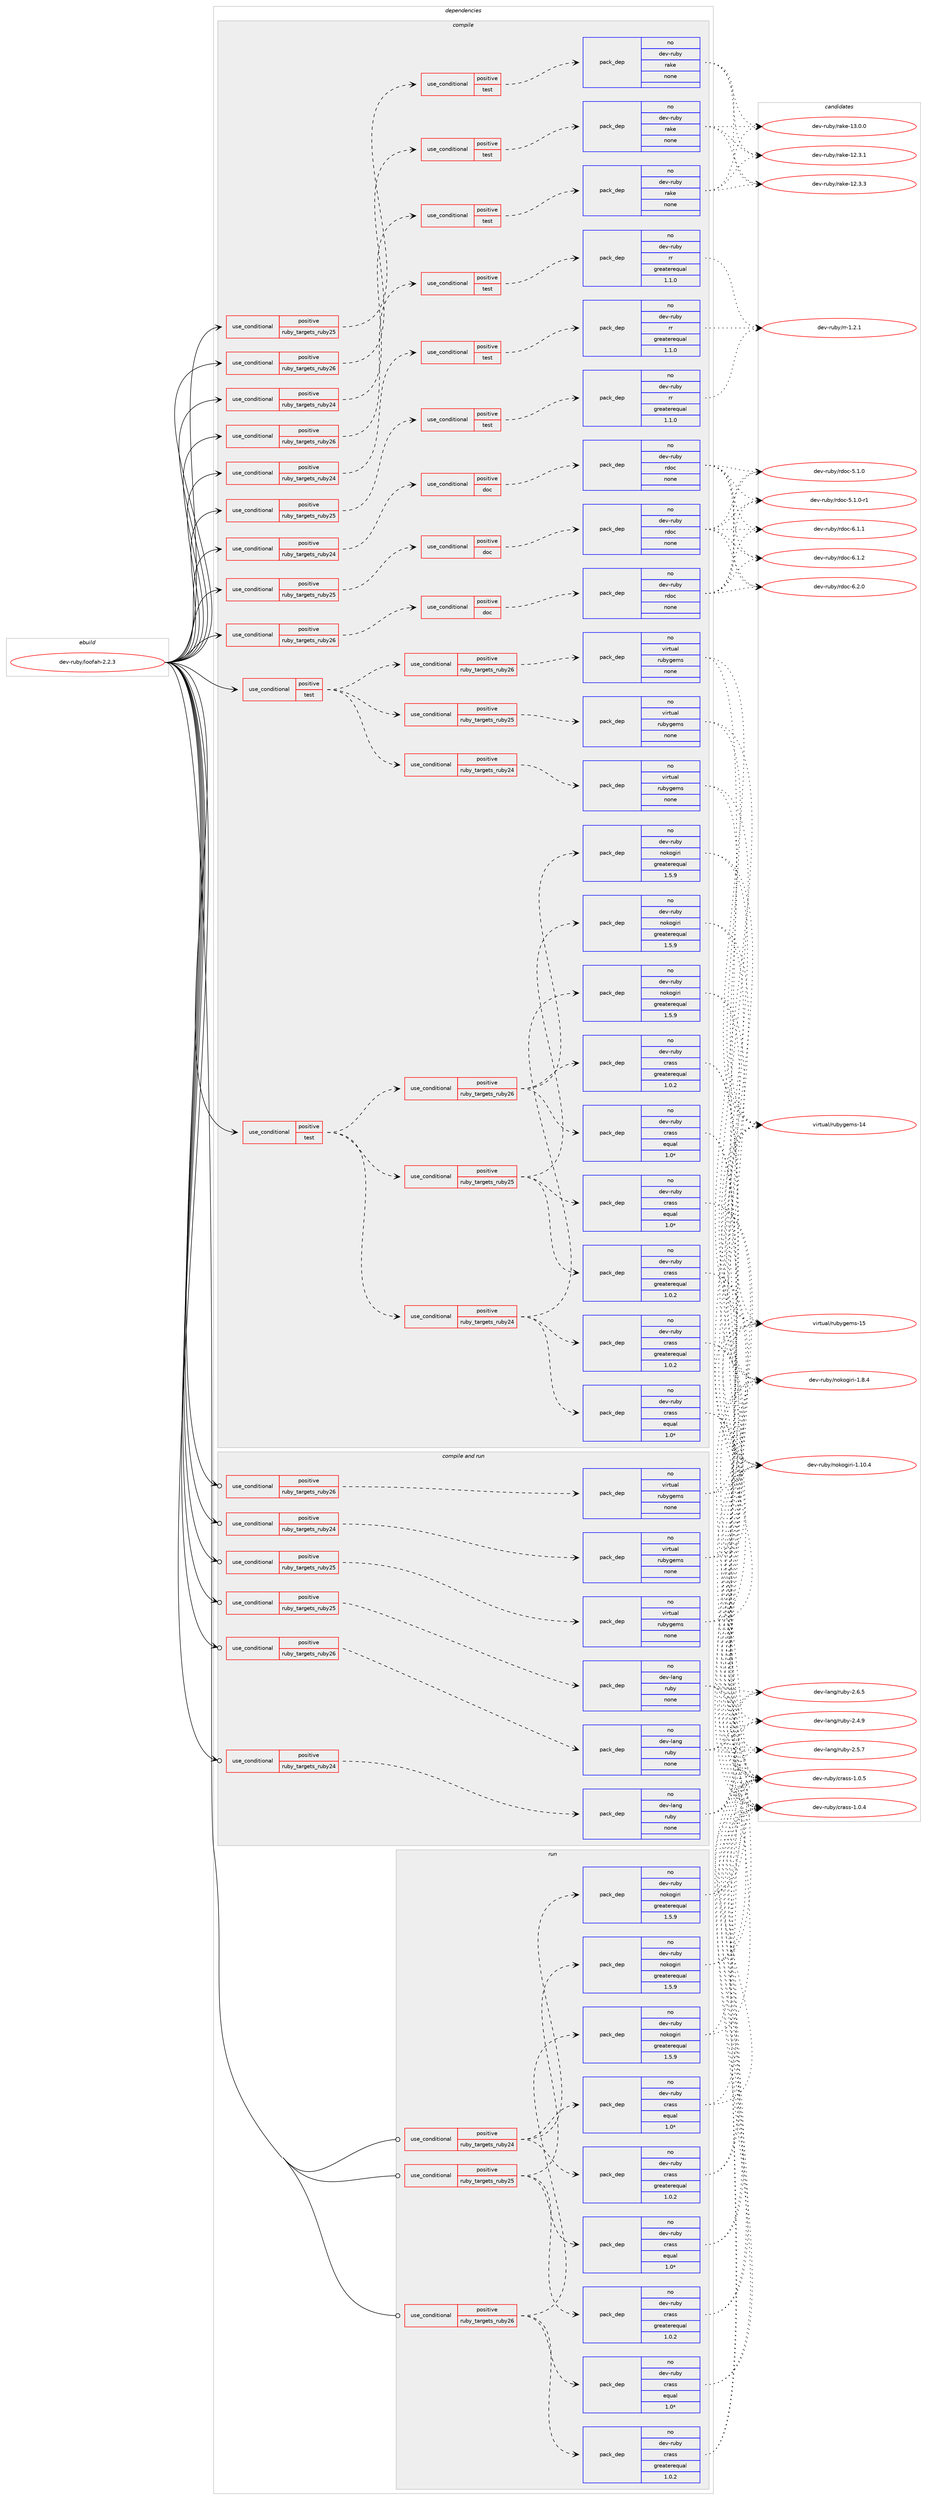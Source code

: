 digraph prolog {

# *************
# Graph options
# *************

newrank=true;
concentrate=true;
compound=true;
graph [rankdir=LR,fontname=Helvetica,fontsize=10,ranksep=1.5];#, ranksep=2.5, nodesep=0.2];
edge  [arrowhead=vee];
node  [fontname=Helvetica,fontsize=10];

# **********
# The ebuild
# **********

subgraph cluster_leftcol {
color=gray;
rank=same;
label=<<i>ebuild</i>>;
id [label="dev-ruby/loofah-2.2.3", color=red, width=4, href="../dev-ruby/loofah-2.2.3.svg"];
}

# ****************
# The dependencies
# ****************

subgraph cluster_midcol {
color=gray;
label=<<i>dependencies</i>>;
subgraph cluster_compile {
fillcolor="#eeeeee";
style=filled;
label=<<i>compile</i>>;
subgraph cond166874 {
dependency693976 [label=<<TABLE BORDER="0" CELLBORDER="1" CELLSPACING="0" CELLPADDING="4"><TR><TD ROWSPAN="3" CELLPADDING="10">use_conditional</TD></TR><TR><TD>positive</TD></TR><TR><TD>ruby_targets_ruby24</TD></TR></TABLE>>, shape=none, color=red];
subgraph cond166875 {
dependency693977 [label=<<TABLE BORDER="0" CELLBORDER="1" CELLSPACING="0" CELLPADDING="4"><TR><TD ROWSPAN="3" CELLPADDING="10">use_conditional</TD></TR><TR><TD>positive</TD></TR><TR><TD>doc</TD></TR></TABLE>>, shape=none, color=red];
subgraph pack515117 {
dependency693978 [label=<<TABLE BORDER="0" CELLBORDER="1" CELLSPACING="0" CELLPADDING="4" WIDTH="220"><TR><TD ROWSPAN="6" CELLPADDING="30">pack_dep</TD></TR><TR><TD WIDTH="110">no</TD></TR><TR><TD>dev-ruby</TD></TR><TR><TD>rdoc</TD></TR><TR><TD>none</TD></TR><TR><TD></TD></TR></TABLE>>, shape=none, color=blue];
}
dependency693977:e -> dependency693978:w [weight=20,style="dashed",arrowhead="vee"];
}
dependency693976:e -> dependency693977:w [weight=20,style="dashed",arrowhead="vee"];
}
id:e -> dependency693976:w [weight=20,style="solid",arrowhead="vee"];
subgraph cond166876 {
dependency693979 [label=<<TABLE BORDER="0" CELLBORDER="1" CELLSPACING="0" CELLPADDING="4"><TR><TD ROWSPAN="3" CELLPADDING="10">use_conditional</TD></TR><TR><TD>positive</TD></TR><TR><TD>ruby_targets_ruby24</TD></TR></TABLE>>, shape=none, color=red];
subgraph cond166877 {
dependency693980 [label=<<TABLE BORDER="0" CELLBORDER="1" CELLSPACING="0" CELLPADDING="4"><TR><TD ROWSPAN="3" CELLPADDING="10">use_conditional</TD></TR><TR><TD>positive</TD></TR><TR><TD>test</TD></TR></TABLE>>, shape=none, color=red];
subgraph pack515118 {
dependency693981 [label=<<TABLE BORDER="0" CELLBORDER="1" CELLSPACING="0" CELLPADDING="4" WIDTH="220"><TR><TD ROWSPAN="6" CELLPADDING="30">pack_dep</TD></TR><TR><TD WIDTH="110">no</TD></TR><TR><TD>dev-ruby</TD></TR><TR><TD>rake</TD></TR><TR><TD>none</TD></TR><TR><TD></TD></TR></TABLE>>, shape=none, color=blue];
}
dependency693980:e -> dependency693981:w [weight=20,style="dashed",arrowhead="vee"];
}
dependency693979:e -> dependency693980:w [weight=20,style="dashed",arrowhead="vee"];
}
id:e -> dependency693979:w [weight=20,style="solid",arrowhead="vee"];
subgraph cond166878 {
dependency693982 [label=<<TABLE BORDER="0" CELLBORDER="1" CELLSPACING="0" CELLPADDING="4"><TR><TD ROWSPAN="3" CELLPADDING="10">use_conditional</TD></TR><TR><TD>positive</TD></TR><TR><TD>ruby_targets_ruby24</TD></TR></TABLE>>, shape=none, color=red];
subgraph cond166879 {
dependency693983 [label=<<TABLE BORDER="0" CELLBORDER="1" CELLSPACING="0" CELLPADDING="4"><TR><TD ROWSPAN="3" CELLPADDING="10">use_conditional</TD></TR><TR><TD>positive</TD></TR><TR><TD>test</TD></TR></TABLE>>, shape=none, color=red];
subgraph pack515119 {
dependency693984 [label=<<TABLE BORDER="0" CELLBORDER="1" CELLSPACING="0" CELLPADDING="4" WIDTH="220"><TR><TD ROWSPAN="6" CELLPADDING="30">pack_dep</TD></TR><TR><TD WIDTH="110">no</TD></TR><TR><TD>dev-ruby</TD></TR><TR><TD>rr</TD></TR><TR><TD>greaterequal</TD></TR><TR><TD>1.1.0</TD></TR></TABLE>>, shape=none, color=blue];
}
dependency693983:e -> dependency693984:w [weight=20,style="dashed",arrowhead="vee"];
}
dependency693982:e -> dependency693983:w [weight=20,style="dashed",arrowhead="vee"];
}
id:e -> dependency693982:w [weight=20,style="solid",arrowhead="vee"];
subgraph cond166880 {
dependency693985 [label=<<TABLE BORDER="0" CELLBORDER="1" CELLSPACING="0" CELLPADDING="4"><TR><TD ROWSPAN="3" CELLPADDING="10">use_conditional</TD></TR><TR><TD>positive</TD></TR><TR><TD>ruby_targets_ruby25</TD></TR></TABLE>>, shape=none, color=red];
subgraph cond166881 {
dependency693986 [label=<<TABLE BORDER="0" CELLBORDER="1" CELLSPACING="0" CELLPADDING="4"><TR><TD ROWSPAN="3" CELLPADDING="10">use_conditional</TD></TR><TR><TD>positive</TD></TR><TR><TD>doc</TD></TR></TABLE>>, shape=none, color=red];
subgraph pack515120 {
dependency693987 [label=<<TABLE BORDER="0" CELLBORDER="1" CELLSPACING="0" CELLPADDING="4" WIDTH="220"><TR><TD ROWSPAN="6" CELLPADDING="30">pack_dep</TD></TR><TR><TD WIDTH="110">no</TD></TR><TR><TD>dev-ruby</TD></TR><TR><TD>rdoc</TD></TR><TR><TD>none</TD></TR><TR><TD></TD></TR></TABLE>>, shape=none, color=blue];
}
dependency693986:e -> dependency693987:w [weight=20,style="dashed",arrowhead="vee"];
}
dependency693985:e -> dependency693986:w [weight=20,style="dashed",arrowhead="vee"];
}
id:e -> dependency693985:w [weight=20,style="solid",arrowhead="vee"];
subgraph cond166882 {
dependency693988 [label=<<TABLE BORDER="0" CELLBORDER="1" CELLSPACING="0" CELLPADDING="4"><TR><TD ROWSPAN="3" CELLPADDING="10">use_conditional</TD></TR><TR><TD>positive</TD></TR><TR><TD>ruby_targets_ruby25</TD></TR></TABLE>>, shape=none, color=red];
subgraph cond166883 {
dependency693989 [label=<<TABLE BORDER="0" CELLBORDER="1" CELLSPACING="0" CELLPADDING="4"><TR><TD ROWSPAN="3" CELLPADDING="10">use_conditional</TD></TR><TR><TD>positive</TD></TR><TR><TD>test</TD></TR></TABLE>>, shape=none, color=red];
subgraph pack515121 {
dependency693990 [label=<<TABLE BORDER="0" CELLBORDER="1" CELLSPACING="0" CELLPADDING="4" WIDTH="220"><TR><TD ROWSPAN="6" CELLPADDING="30">pack_dep</TD></TR><TR><TD WIDTH="110">no</TD></TR><TR><TD>dev-ruby</TD></TR><TR><TD>rake</TD></TR><TR><TD>none</TD></TR><TR><TD></TD></TR></TABLE>>, shape=none, color=blue];
}
dependency693989:e -> dependency693990:w [weight=20,style="dashed",arrowhead="vee"];
}
dependency693988:e -> dependency693989:w [weight=20,style="dashed",arrowhead="vee"];
}
id:e -> dependency693988:w [weight=20,style="solid",arrowhead="vee"];
subgraph cond166884 {
dependency693991 [label=<<TABLE BORDER="0" CELLBORDER="1" CELLSPACING="0" CELLPADDING="4"><TR><TD ROWSPAN="3" CELLPADDING="10">use_conditional</TD></TR><TR><TD>positive</TD></TR><TR><TD>ruby_targets_ruby25</TD></TR></TABLE>>, shape=none, color=red];
subgraph cond166885 {
dependency693992 [label=<<TABLE BORDER="0" CELLBORDER="1" CELLSPACING="0" CELLPADDING="4"><TR><TD ROWSPAN="3" CELLPADDING="10">use_conditional</TD></TR><TR><TD>positive</TD></TR><TR><TD>test</TD></TR></TABLE>>, shape=none, color=red];
subgraph pack515122 {
dependency693993 [label=<<TABLE BORDER="0" CELLBORDER="1" CELLSPACING="0" CELLPADDING="4" WIDTH="220"><TR><TD ROWSPAN="6" CELLPADDING="30">pack_dep</TD></TR><TR><TD WIDTH="110">no</TD></TR><TR><TD>dev-ruby</TD></TR><TR><TD>rr</TD></TR><TR><TD>greaterequal</TD></TR><TR><TD>1.1.0</TD></TR></TABLE>>, shape=none, color=blue];
}
dependency693992:e -> dependency693993:w [weight=20,style="dashed",arrowhead="vee"];
}
dependency693991:e -> dependency693992:w [weight=20,style="dashed",arrowhead="vee"];
}
id:e -> dependency693991:w [weight=20,style="solid",arrowhead="vee"];
subgraph cond166886 {
dependency693994 [label=<<TABLE BORDER="0" CELLBORDER="1" CELLSPACING="0" CELLPADDING="4"><TR><TD ROWSPAN="3" CELLPADDING="10">use_conditional</TD></TR><TR><TD>positive</TD></TR><TR><TD>ruby_targets_ruby26</TD></TR></TABLE>>, shape=none, color=red];
subgraph cond166887 {
dependency693995 [label=<<TABLE BORDER="0" CELLBORDER="1" CELLSPACING="0" CELLPADDING="4"><TR><TD ROWSPAN="3" CELLPADDING="10">use_conditional</TD></TR><TR><TD>positive</TD></TR><TR><TD>doc</TD></TR></TABLE>>, shape=none, color=red];
subgraph pack515123 {
dependency693996 [label=<<TABLE BORDER="0" CELLBORDER="1" CELLSPACING="0" CELLPADDING="4" WIDTH="220"><TR><TD ROWSPAN="6" CELLPADDING="30">pack_dep</TD></TR><TR><TD WIDTH="110">no</TD></TR><TR><TD>dev-ruby</TD></TR><TR><TD>rdoc</TD></TR><TR><TD>none</TD></TR><TR><TD></TD></TR></TABLE>>, shape=none, color=blue];
}
dependency693995:e -> dependency693996:w [weight=20,style="dashed",arrowhead="vee"];
}
dependency693994:e -> dependency693995:w [weight=20,style="dashed",arrowhead="vee"];
}
id:e -> dependency693994:w [weight=20,style="solid",arrowhead="vee"];
subgraph cond166888 {
dependency693997 [label=<<TABLE BORDER="0" CELLBORDER="1" CELLSPACING="0" CELLPADDING="4"><TR><TD ROWSPAN="3" CELLPADDING="10">use_conditional</TD></TR><TR><TD>positive</TD></TR><TR><TD>ruby_targets_ruby26</TD></TR></TABLE>>, shape=none, color=red];
subgraph cond166889 {
dependency693998 [label=<<TABLE BORDER="0" CELLBORDER="1" CELLSPACING="0" CELLPADDING="4"><TR><TD ROWSPAN="3" CELLPADDING="10">use_conditional</TD></TR><TR><TD>positive</TD></TR><TR><TD>test</TD></TR></TABLE>>, shape=none, color=red];
subgraph pack515124 {
dependency693999 [label=<<TABLE BORDER="0" CELLBORDER="1" CELLSPACING="0" CELLPADDING="4" WIDTH="220"><TR><TD ROWSPAN="6" CELLPADDING="30">pack_dep</TD></TR><TR><TD WIDTH="110">no</TD></TR><TR><TD>dev-ruby</TD></TR><TR><TD>rake</TD></TR><TR><TD>none</TD></TR><TR><TD></TD></TR></TABLE>>, shape=none, color=blue];
}
dependency693998:e -> dependency693999:w [weight=20,style="dashed",arrowhead="vee"];
}
dependency693997:e -> dependency693998:w [weight=20,style="dashed",arrowhead="vee"];
}
id:e -> dependency693997:w [weight=20,style="solid",arrowhead="vee"];
subgraph cond166890 {
dependency694000 [label=<<TABLE BORDER="0" CELLBORDER="1" CELLSPACING="0" CELLPADDING="4"><TR><TD ROWSPAN="3" CELLPADDING="10">use_conditional</TD></TR><TR><TD>positive</TD></TR><TR><TD>ruby_targets_ruby26</TD></TR></TABLE>>, shape=none, color=red];
subgraph cond166891 {
dependency694001 [label=<<TABLE BORDER="0" CELLBORDER="1" CELLSPACING="0" CELLPADDING="4"><TR><TD ROWSPAN="3" CELLPADDING="10">use_conditional</TD></TR><TR><TD>positive</TD></TR><TR><TD>test</TD></TR></TABLE>>, shape=none, color=red];
subgraph pack515125 {
dependency694002 [label=<<TABLE BORDER="0" CELLBORDER="1" CELLSPACING="0" CELLPADDING="4" WIDTH="220"><TR><TD ROWSPAN="6" CELLPADDING="30">pack_dep</TD></TR><TR><TD WIDTH="110">no</TD></TR><TR><TD>dev-ruby</TD></TR><TR><TD>rr</TD></TR><TR><TD>greaterequal</TD></TR><TR><TD>1.1.0</TD></TR></TABLE>>, shape=none, color=blue];
}
dependency694001:e -> dependency694002:w [weight=20,style="dashed",arrowhead="vee"];
}
dependency694000:e -> dependency694001:w [weight=20,style="dashed",arrowhead="vee"];
}
id:e -> dependency694000:w [weight=20,style="solid",arrowhead="vee"];
subgraph cond166892 {
dependency694003 [label=<<TABLE BORDER="0" CELLBORDER="1" CELLSPACING="0" CELLPADDING="4"><TR><TD ROWSPAN="3" CELLPADDING="10">use_conditional</TD></TR><TR><TD>positive</TD></TR><TR><TD>test</TD></TR></TABLE>>, shape=none, color=red];
subgraph cond166893 {
dependency694004 [label=<<TABLE BORDER="0" CELLBORDER="1" CELLSPACING="0" CELLPADDING="4"><TR><TD ROWSPAN="3" CELLPADDING="10">use_conditional</TD></TR><TR><TD>positive</TD></TR><TR><TD>ruby_targets_ruby24</TD></TR></TABLE>>, shape=none, color=red];
subgraph pack515126 {
dependency694005 [label=<<TABLE BORDER="0" CELLBORDER="1" CELLSPACING="0" CELLPADDING="4" WIDTH="220"><TR><TD ROWSPAN="6" CELLPADDING="30">pack_dep</TD></TR><TR><TD WIDTH="110">no</TD></TR><TR><TD>dev-ruby</TD></TR><TR><TD>crass</TD></TR><TR><TD>equal</TD></TR><TR><TD>1.0*</TD></TR></TABLE>>, shape=none, color=blue];
}
dependency694004:e -> dependency694005:w [weight=20,style="dashed",arrowhead="vee"];
subgraph pack515127 {
dependency694006 [label=<<TABLE BORDER="0" CELLBORDER="1" CELLSPACING="0" CELLPADDING="4" WIDTH="220"><TR><TD ROWSPAN="6" CELLPADDING="30">pack_dep</TD></TR><TR><TD WIDTH="110">no</TD></TR><TR><TD>dev-ruby</TD></TR><TR><TD>crass</TD></TR><TR><TD>greaterequal</TD></TR><TR><TD>1.0.2</TD></TR></TABLE>>, shape=none, color=blue];
}
dependency694004:e -> dependency694006:w [weight=20,style="dashed",arrowhead="vee"];
subgraph pack515128 {
dependency694007 [label=<<TABLE BORDER="0" CELLBORDER="1" CELLSPACING="0" CELLPADDING="4" WIDTH="220"><TR><TD ROWSPAN="6" CELLPADDING="30">pack_dep</TD></TR><TR><TD WIDTH="110">no</TD></TR><TR><TD>dev-ruby</TD></TR><TR><TD>nokogiri</TD></TR><TR><TD>greaterequal</TD></TR><TR><TD>1.5.9</TD></TR></TABLE>>, shape=none, color=blue];
}
dependency694004:e -> dependency694007:w [weight=20,style="dashed",arrowhead="vee"];
}
dependency694003:e -> dependency694004:w [weight=20,style="dashed",arrowhead="vee"];
subgraph cond166894 {
dependency694008 [label=<<TABLE BORDER="0" CELLBORDER="1" CELLSPACING="0" CELLPADDING="4"><TR><TD ROWSPAN="3" CELLPADDING="10">use_conditional</TD></TR><TR><TD>positive</TD></TR><TR><TD>ruby_targets_ruby25</TD></TR></TABLE>>, shape=none, color=red];
subgraph pack515129 {
dependency694009 [label=<<TABLE BORDER="0" CELLBORDER="1" CELLSPACING="0" CELLPADDING="4" WIDTH="220"><TR><TD ROWSPAN="6" CELLPADDING="30">pack_dep</TD></TR><TR><TD WIDTH="110">no</TD></TR><TR><TD>dev-ruby</TD></TR><TR><TD>crass</TD></TR><TR><TD>equal</TD></TR><TR><TD>1.0*</TD></TR></TABLE>>, shape=none, color=blue];
}
dependency694008:e -> dependency694009:w [weight=20,style="dashed",arrowhead="vee"];
subgraph pack515130 {
dependency694010 [label=<<TABLE BORDER="0" CELLBORDER="1" CELLSPACING="0" CELLPADDING="4" WIDTH="220"><TR><TD ROWSPAN="6" CELLPADDING="30">pack_dep</TD></TR><TR><TD WIDTH="110">no</TD></TR><TR><TD>dev-ruby</TD></TR><TR><TD>crass</TD></TR><TR><TD>greaterequal</TD></TR><TR><TD>1.0.2</TD></TR></TABLE>>, shape=none, color=blue];
}
dependency694008:e -> dependency694010:w [weight=20,style="dashed",arrowhead="vee"];
subgraph pack515131 {
dependency694011 [label=<<TABLE BORDER="0" CELLBORDER="1" CELLSPACING="0" CELLPADDING="4" WIDTH="220"><TR><TD ROWSPAN="6" CELLPADDING="30">pack_dep</TD></TR><TR><TD WIDTH="110">no</TD></TR><TR><TD>dev-ruby</TD></TR><TR><TD>nokogiri</TD></TR><TR><TD>greaterequal</TD></TR><TR><TD>1.5.9</TD></TR></TABLE>>, shape=none, color=blue];
}
dependency694008:e -> dependency694011:w [weight=20,style="dashed",arrowhead="vee"];
}
dependency694003:e -> dependency694008:w [weight=20,style="dashed",arrowhead="vee"];
subgraph cond166895 {
dependency694012 [label=<<TABLE BORDER="0" CELLBORDER="1" CELLSPACING="0" CELLPADDING="4"><TR><TD ROWSPAN="3" CELLPADDING="10">use_conditional</TD></TR><TR><TD>positive</TD></TR><TR><TD>ruby_targets_ruby26</TD></TR></TABLE>>, shape=none, color=red];
subgraph pack515132 {
dependency694013 [label=<<TABLE BORDER="0" CELLBORDER="1" CELLSPACING="0" CELLPADDING="4" WIDTH="220"><TR><TD ROWSPAN="6" CELLPADDING="30">pack_dep</TD></TR><TR><TD WIDTH="110">no</TD></TR><TR><TD>dev-ruby</TD></TR><TR><TD>crass</TD></TR><TR><TD>equal</TD></TR><TR><TD>1.0*</TD></TR></TABLE>>, shape=none, color=blue];
}
dependency694012:e -> dependency694013:w [weight=20,style="dashed",arrowhead="vee"];
subgraph pack515133 {
dependency694014 [label=<<TABLE BORDER="0" CELLBORDER="1" CELLSPACING="0" CELLPADDING="4" WIDTH="220"><TR><TD ROWSPAN="6" CELLPADDING="30">pack_dep</TD></TR><TR><TD WIDTH="110">no</TD></TR><TR><TD>dev-ruby</TD></TR><TR><TD>crass</TD></TR><TR><TD>greaterequal</TD></TR><TR><TD>1.0.2</TD></TR></TABLE>>, shape=none, color=blue];
}
dependency694012:e -> dependency694014:w [weight=20,style="dashed",arrowhead="vee"];
subgraph pack515134 {
dependency694015 [label=<<TABLE BORDER="0" CELLBORDER="1" CELLSPACING="0" CELLPADDING="4" WIDTH="220"><TR><TD ROWSPAN="6" CELLPADDING="30">pack_dep</TD></TR><TR><TD WIDTH="110">no</TD></TR><TR><TD>dev-ruby</TD></TR><TR><TD>nokogiri</TD></TR><TR><TD>greaterequal</TD></TR><TR><TD>1.5.9</TD></TR></TABLE>>, shape=none, color=blue];
}
dependency694012:e -> dependency694015:w [weight=20,style="dashed",arrowhead="vee"];
}
dependency694003:e -> dependency694012:w [weight=20,style="dashed",arrowhead="vee"];
}
id:e -> dependency694003:w [weight=20,style="solid",arrowhead="vee"];
subgraph cond166896 {
dependency694016 [label=<<TABLE BORDER="0" CELLBORDER="1" CELLSPACING="0" CELLPADDING="4"><TR><TD ROWSPAN="3" CELLPADDING="10">use_conditional</TD></TR><TR><TD>positive</TD></TR><TR><TD>test</TD></TR></TABLE>>, shape=none, color=red];
subgraph cond166897 {
dependency694017 [label=<<TABLE BORDER="0" CELLBORDER="1" CELLSPACING="0" CELLPADDING="4"><TR><TD ROWSPAN="3" CELLPADDING="10">use_conditional</TD></TR><TR><TD>positive</TD></TR><TR><TD>ruby_targets_ruby24</TD></TR></TABLE>>, shape=none, color=red];
subgraph pack515135 {
dependency694018 [label=<<TABLE BORDER="0" CELLBORDER="1" CELLSPACING="0" CELLPADDING="4" WIDTH="220"><TR><TD ROWSPAN="6" CELLPADDING="30">pack_dep</TD></TR><TR><TD WIDTH="110">no</TD></TR><TR><TD>virtual</TD></TR><TR><TD>rubygems</TD></TR><TR><TD>none</TD></TR><TR><TD></TD></TR></TABLE>>, shape=none, color=blue];
}
dependency694017:e -> dependency694018:w [weight=20,style="dashed",arrowhead="vee"];
}
dependency694016:e -> dependency694017:w [weight=20,style="dashed",arrowhead="vee"];
subgraph cond166898 {
dependency694019 [label=<<TABLE BORDER="0" CELLBORDER="1" CELLSPACING="0" CELLPADDING="4"><TR><TD ROWSPAN="3" CELLPADDING="10">use_conditional</TD></TR><TR><TD>positive</TD></TR><TR><TD>ruby_targets_ruby25</TD></TR></TABLE>>, shape=none, color=red];
subgraph pack515136 {
dependency694020 [label=<<TABLE BORDER="0" CELLBORDER="1" CELLSPACING="0" CELLPADDING="4" WIDTH="220"><TR><TD ROWSPAN="6" CELLPADDING="30">pack_dep</TD></TR><TR><TD WIDTH="110">no</TD></TR><TR><TD>virtual</TD></TR><TR><TD>rubygems</TD></TR><TR><TD>none</TD></TR><TR><TD></TD></TR></TABLE>>, shape=none, color=blue];
}
dependency694019:e -> dependency694020:w [weight=20,style="dashed",arrowhead="vee"];
}
dependency694016:e -> dependency694019:w [weight=20,style="dashed",arrowhead="vee"];
subgraph cond166899 {
dependency694021 [label=<<TABLE BORDER="0" CELLBORDER="1" CELLSPACING="0" CELLPADDING="4"><TR><TD ROWSPAN="3" CELLPADDING="10">use_conditional</TD></TR><TR><TD>positive</TD></TR><TR><TD>ruby_targets_ruby26</TD></TR></TABLE>>, shape=none, color=red];
subgraph pack515137 {
dependency694022 [label=<<TABLE BORDER="0" CELLBORDER="1" CELLSPACING="0" CELLPADDING="4" WIDTH="220"><TR><TD ROWSPAN="6" CELLPADDING="30">pack_dep</TD></TR><TR><TD WIDTH="110">no</TD></TR><TR><TD>virtual</TD></TR><TR><TD>rubygems</TD></TR><TR><TD>none</TD></TR><TR><TD></TD></TR></TABLE>>, shape=none, color=blue];
}
dependency694021:e -> dependency694022:w [weight=20,style="dashed",arrowhead="vee"];
}
dependency694016:e -> dependency694021:w [weight=20,style="dashed",arrowhead="vee"];
}
id:e -> dependency694016:w [weight=20,style="solid",arrowhead="vee"];
}
subgraph cluster_compileandrun {
fillcolor="#eeeeee";
style=filled;
label=<<i>compile and run</i>>;
subgraph cond166900 {
dependency694023 [label=<<TABLE BORDER="0" CELLBORDER="1" CELLSPACING="0" CELLPADDING="4"><TR><TD ROWSPAN="3" CELLPADDING="10">use_conditional</TD></TR><TR><TD>positive</TD></TR><TR><TD>ruby_targets_ruby24</TD></TR></TABLE>>, shape=none, color=red];
subgraph pack515138 {
dependency694024 [label=<<TABLE BORDER="0" CELLBORDER="1" CELLSPACING="0" CELLPADDING="4" WIDTH="220"><TR><TD ROWSPAN="6" CELLPADDING="30">pack_dep</TD></TR><TR><TD WIDTH="110">no</TD></TR><TR><TD>dev-lang</TD></TR><TR><TD>ruby</TD></TR><TR><TD>none</TD></TR><TR><TD></TD></TR></TABLE>>, shape=none, color=blue];
}
dependency694023:e -> dependency694024:w [weight=20,style="dashed",arrowhead="vee"];
}
id:e -> dependency694023:w [weight=20,style="solid",arrowhead="odotvee"];
subgraph cond166901 {
dependency694025 [label=<<TABLE BORDER="0" CELLBORDER="1" CELLSPACING="0" CELLPADDING="4"><TR><TD ROWSPAN="3" CELLPADDING="10">use_conditional</TD></TR><TR><TD>positive</TD></TR><TR><TD>ruby_targets_ruby24</TD></TR></TABLE>>, shape=none, color=red];
subgraph pack515139 {
dependency694026 [label=<<TABLE BORDER="0" CELLBORDER="1" CELLSPACING="0" CELLPADDING="4" WIDTH="220"><TR><TD ROWSPAN="6" CELLPADDING="30">pack_dep</TD></TR><TR><TD WIDTH="110">no</TD></TR><TR><TD>virtual</TD></TR><TR><TD>rubygems</TD></TR><TR><TD>none</TD></TR><TR><TD></TD></TR></TABLE>>, shape=none, color=blue];
}
dependency694025:e -> dependency694026:w [weight=20,style="dashed",arrowhead="vee"];
}
id:e -> dependency694025:w [weight=20,style="solid",arrowhead="odotvee"];
subgraph cond166902 {
dependency694027 [label=<<TABLE BORDER="0" CELLBORDER="1" CELLSPACING="0" CELLPADDING="4"><TR><TD ROWSPAN="3" CELLPADDING="10">use_conditional</TD></TR><TR><TD>positive</TD></TR><TR><TD>ruby_targets_ruby25</TD></TR></TABLE>>, shape=none, color=red];
subgraph pack515140 {
dependency694028 [label=<<TABLE BORDER="0" CELLBORDER="1" CELLSPACING="0" CELLPADDING="4" WIDTH="220"><TR><TD ROWSPAN="6" CELLPADDING="30">pack_dep</TD></TR><TR><TD WIDTH="110">no</TD></TR><TR><TD>dev-lang</TD></TR><TR><TD>ruby</TD></TR><TR><TD>none</TD></TR><TR><TD></TD></TR></TABLE>>, shape=none, color=blue];
}
dependency694027:e -> dependency694028:w [weight=20,style="dashed",arrowhead="vee"];
}
id:e -> dependency694027:w [weight=20,style="solid",arrowhead="odotvee"];
subgraph cond166903 {
dependency694029 [label=<<TABLE BORDER="0" CELLBORDER="1" CELLSPACING="0" CELLPADDING="4"><TR><TD ROWSPAN="3" CELLPADDING="10">use_conditional</TD></TR><TR><TD>positive</TD></TR><TR><TD>ruby_targets_ruby25</TD></TR></TABLE>>, shape=none, color=red];
subgraph pack515141 {
dependency694030 [label=<<TABLE BORDER="0" CELLBORDER="1" CELLSPACING="0" CELLPADDING="4" WIDTH="220"><TR><TD ROWSPAN="6" CELLPADDING="30">pack_dep</TD></TR><TR><TD WIDTH="110">no</TD></TR><TR><TD>virtual</TD></TR><TR><TD>rubygems</TD></TR><TR><TD>none</TD></TR><TR><TD></TD></TR></TABLE>>, shape=none, color=blue];
}
dependency694029:e -> dependency694030:w [weight=20,style="dashed",arrowhead="vee"];
}
id:e -> dependency694029:w [weight=20,style="solid",arrowhead="odotvee"];
subgraph cond166904 {
dependency694031 [label=<<TABLE BORDER="0" CELLBORDER="1" CELLSPACING="0" CELLPADDING="4"><TR><TD ROWSPAN="3" CELLPADDING="10">use_conditional</TD></TR><TR><TD>positive</TD></TR><TR><TD>ruby_targets_ruby26</TD></TR></TABLE>>, shape=none, color=red];
subgraph pack515142 {
dependency694032 [label=<<TABLE BORDER="0" CELLBORDER="1" CELLSPACING="0" CELLPADDING="4" WIDTH="220"><TR><TD ROWSPAN="6" CELLPADDING="30">pack_dep</TD></TR><TR><TD WIDTH="110">no</TD></TR><TR><TD>dev-lang</TD></TR><TR><TD>ruby</TD></TR><TR><TD>none</TD></TR><TR><TD></TD></TR></TABLE>>, shape=none, color=blue];
}
dependency694031:e -> dependency694032:w [weight=20,style="dashed",arrowhead="vee"];
}
id:e -> dependency694031:w [weight=20,style="solid",arrowhead="odotvee"];
subgraph cond166905 {
dependency694033 [label=<<TABLE BORDER="0" CELLBORDER="1" CELLSPACING="0" CELLPADDING="4"><TR><TD ROWSPAN="3" CELLPADDING="10">use_conditional</TD></TR><TR><TD>positive</TD></TR><TR><TD>ruby_targets_ruby26</TD></TR></TABLE>>, shape=none, color=red];
subgraph pack515143 {
dependency694034 [label=<<TABLE BORDER="0" CELLBORDER="1" CELLSPACING="0" CELLPADDING="4" WIDTH="220"><TR><TD ROWSPAN="6" CELLPADDING="30">pack_dep</TD></TR><TR><TD WIDTH="110">no</TD></TR><TR><TD>virtual</TD></TR><TR><TD>rubygems</TD></TR><TR><TD>none</TD></TR><TR><TD></TD></TR></TABLE>>, shape=none, color=blue];
}
dependency694033:e -> dependency694034:w [weight=20,style="dashed",arrowhead="vee"];
}
id:e -> dependency694033:w [weight=20,style="solid",arrowhead="odotvee"];
}
subgraph cluster_run {
fillcolor="#eeeeee";
style=filled;
label=<<i>run</i>>;
subgraph cond166906 {
dependency694035 [label=<<TABLE BORDER="0" CELLBORDER="1" CELLSPACING="0" CELLPADDING="4"><TR><TD ROWSPAN="3" CELLPADDING="10">use_conditional</TD></TR><TR><TD>positive</TD></TR><TR><TD>ruby_targets_ruby24</TD></TR></TABLE>>, shape=none, color=red];
subgraph pack515144 {
dependency694036 [label=<<TABLE BORDER="0" CELLBORDER="1" CELLSPACING="0" CELLPADDING="4" WIDTH="220"><TR><TD ROWSPAN="6" CELLPADDING="30">pack_dep</TD></TR><TR><TD WIDTH="110">no</TD></TR><TR><TD>dev-ruby</TD></TR><TR><TD>crass</TD></TR><TR><TD>equal</TD></TR><TR><TD>1.0*</TD></TR></TABLE>>, shape=none, color=blue];
}
dependency694035:e -> dependency694036:w [weight=20,style="dashed",arrowhead="vee"];
subgraph pack515145 {
dependency694037 [label=<<TABLE BORDER="0" CELLBORDER="1" CELLSPACING="0" CELLPADDING="4" WIDTH="220"><TR><TD ROWSPAN="6" CELLPADDING="30">pack_dep</TD></TR><TR><TD WIDTH="110">no</TD></TR><TR><TD>dev-ruby</TD></TR><TR><TD>crass</TD></TR><TR><TD>greaterequal</TD></TR><TR><TD>1.0.2</TD></TR></TABLE>>, shape=none, color=blue];
}
dependency694035:e -> dependency694037:w [weight=20,style="dashed",arrowhead="vee"];
subgraph pack515146 {
dependency694038 [label=<<TABLE BORDER="0" CELLBORDER="1" CELLSPACING="0" CELLPADDING="4" WIDTH="220"><TR><TD ROWSPAN="6" CELLPADDING="30">pack_dep</TD></TR><TR><TD WIDTH="110">no</TD></TR><TR><TD>dev-ruby</TD></TR><TR><TD>nokogiri</TD></TR><TR><TD>greaterequal</TD></TR><TR><TD>1.5.9</TD></TR></TABLE>>, shape=none, color=blue];
}
dependency694035:e -> dependency694038:w [weight=20,style="dashed",arrowhead="vee"];
}
id:e -> dependency694035:w [weight=20,style="solid",arrowhead="odot"];
subgraph cond166907 {
dependency694039 [label=<<TABLE BORDER="0" CELLBORDER="1" CELLSPACING="0" CELLPADDING="4"><TR><TD ROWSPAN="3" CELLPADDING="10">use_conditional</TD></TR><TR><TD>positive</TD></TR><TR><TD>ruby_targets_ruby25</TD></TR></TABLE>>, shape=none, color=red];
subgraph pack515147 {
dependency694040 [label=<<TABLE BORDER="0" CELLBORDER="1" CELLSPACING="0" CELLPADDING="4" WIDTH="220"><TR><TD ROWSPAN="6" CELLPADDING="30">pack_dep</TD></TR><TR><TD WIDTH="110">no</TD></TR><TR><TD>dev-ruby</TD></TR><TR><TD>crass</TD></TR><TR><TD>equal</TD></TR><TR><TD>1.0*</TD></TR></TABLE>>, shape=none, color=blue];
}
dependency694039:e -> dependency694040:w [weight=20,style="dashed",arrowhead="vee"];
subgraph pack515148 {
dependency694041 [label=<<TABLE BORDER="0" CELLBORDER="1" CELLSPACING="0" CELLPADDING="4" WIDTH="220"><TR><TD ROWSPAN="6" CELLPADDING="30">pack_dep</TD></TR><TR><TD WIDTH="110">no</TD></TR><TR><TD>dev-ruby</TD></TR><TR><TD>crass</TD></TR><TR><TD>greaterequal</TD></TR><TR><TD>1.0.2</TD></TR></TABLE>>, shape=none, color=blue];
}
dependency694039:e -> dependency694041:w [weight=20,style="dashed",arrowhead="vee"];
subgraph pack515149 {
dependency694042 [label=<<TABLE BORDER="0" CELLBORDER="1" CELLSPACING="0" CELLPADDING="4" WIDTH="220"><TR><TD ROWSPAN="6" CELLPADDING="30">pack_dep</TD></TR><TR><TD WIDTH="110">no</TD></TR><TR><TD>dev-ruby</TD></TR><TR><TD>nokogiri</TD></TR><TR><TD>greaterequal</TD></TR><TR><TD>1.5.9</TD></TR></TABLE>>, shape=none, color=blue];
}
dependency694039:e -> dependency694042:w [weight=20,style="dashed",arrowhead="vee"];
}
id:e -> dependency694039:w [weight=20,style="solid",arrowhead="odot"];
subgraph cond166908 {
dependency694043 [label=<<TABLE BORDER="0" CELLBORDER="1" CELLSPACING="0" CELLPADDING="4"><TR><TD ROWSPAN="3" CELLPADDING="10">use_conditional</TD></TR><TR><TD>positive</TD></TR><TR><TD>ruby_targets_ruby26</TD></TR></TABLE>>, shape=none, color=red];
subgraph pack515150 {
dependency694044 [label=<<TABLE BORDER="0" CELLBORDER="1" CELLSPACING="0" CELLPADDING="4" WIDTH="220"><TR><TD ROWSPAN="6" CELLPADDING="30">pack_dep</TD></TR><TR><TD WIDTH="110">no</TD></TR><TR><TD>dev-ruby</TD></TR><TR><TD>crass</TD></TR><TR><TD>equal</TD></TR><TR><TD>1.0*</TD></TR></TABLE>>, shape=none, color=blue];
}
dependency694043:e -> dependency694044:w [weight=20,style="dashed",arrowhead="vee"];
subgraph pack515151 {
dependency694045 [label=<<TABLE BORDER="0" CELLBORDER="1" CELLSPACING="0" CELLPADDING="4" WIDTH="220"><TR><TD ROWSPAN="6" CELLPADDING="30">pack_dep</TD></TR><TR><TD WIDTH="110">no</TD></TR><TR><TD>dev-ruby</TD></TR><TR><TD>crass</TD></TR><TR><TD>greaterequal</TD></TR><TR><TD>1.0.2</TD></TR></TABLE>>, shape=none, color=blue];
}
dependency694043:e -> dependency694045:w [weight=20,style="dashed",arrowhead="vee"];
subgraph pack515152 {
dependency694046 [label=<<TABLE BORDER="0" CELLBORDER="1" CELLSPACING="0" CELLPADDING="4" WIDTH="220"><TR><TD ROWSPAN="6" CELLPADDING="30">pack_dep</TD></TR><TR><TD WIDTH="110">no</TD></TR><TR><TD>dev-ruby</TD></TR><TR><TD>nokogiri</TD></TR><TR><TD>greaterequal</TD></TR><TR><TD>1.5.9</TD></TR></TABLE>>, shape=none, color=blue];
}
dependency694043:e -> dependency694046:w [weight=20,style="dashed",arrowhead="vee"];
}
id:e -> dependency694043:w [weight=20,style="solid",arrowhead="odot"];
}
}

# **************
# The candidates
# **************

subgraph cluster_choices {
rank=same;
color=gray;
label=<<i>candidates</i>>;

subgraph choice515117 {
color=black;
nodesep=1;
choice10010111845114117981214711410011199455346494648 [label="dev-ruby/rdoc-5.1.0", color=red, width=4,href="../dev-ruby/rdoc-5.1.0.svg"];
choice100101118451141179812147114100111994553464946484511449 [label="dev-ruby/rdoc-5.1.0-r1", color=red, width=4,href="../dev-ruby/rdoc-5.1.0-r1.svg"];
choice10010111845114117981214711410011199455446494649 [label="dev-ruby/rdoc-6.1.1", color=red, width=4,href="../dev-ruby/rdoc-6.1.1.svg"];
choice10010111845114117981214711410011199455446494650 [label="dev-ruby/rdoc-6.1.2", color=red, width=4,href="../dev-ruby/rdoc-6.1.2.svg"];
choice10010111845114117981214711410011199455446504648 [label="dev-ruby/rdoc-6.2.0", color=red, width=4,href="../dev-ruby/rdoc-6.2.0.svg"];
dependency693978:e -> choice10010111845114117981214711410011199455346494648:w [style=dotted,weight="100"];
dependency693978:e -> choice100101118451141179812147114100111994553464946484511449:w [style=dotted,weight="100"];
dependency693978:e -> choice10010111845114117981214711410011199455446494649:w [style=dotted,weight="100"];
dependency693978:e -> choice10010111845114117981214711410011199455446494650:w [style=dotted,weight="100"];
dependency693978:e -> choice10010111845114117981214711410011199455446504648:w [style=dotted,weight="100"];
}
subgraph choice515118 {
color=black;
nodesep=1;
choice1001011184511411798121471149710710145495046514649 [label="dev-ruby/rake-12.3.1", color=red, width=4,href="../dev-ruby/rake-12.3.1.svg"];
choice1001011184511411798121471149710710145495046514651 [label="dev-ruby/rake-12.3.3", color=red, width=4,href="../dev-ruby/rake-12.3.3.svg"];
choice1001011184511411798121471149710710145495146484648 [label="dev-ruby/rake-13.0.0", color=red, width=4,href="../dev-ruby/rake-13.0.0.svg"];
dependency693981:e -> choice1001011184511411798121471149710710145495046514649:w [style=dotted,weight="100"];
dependency693981:e -> choice1001011184511411798121471149710710145495046514651:w [style=dotted,weight="100"];
dependency693981:e -> choice1001011184511411798121471149710710145495146484648:w [style=dotted,weight="100"];
}
subgraph choice515119 {
color=black;
nodesep=1;
choice100101118451141179812147114114454946504649 [label="dev-ruby/rr-1.2.1", color=red, width=4,href="../dev-ruby/rr-1.2.1.svg"];
dependency693984:e -> choice100101118451141179812147114114454946504649:w [style=dotted,weight="100"];
}
subgraph choice515120 {
color=black;
nodesep=1;
choice10010111845114117981214711410011199455346494648 [label="dev-ruby/rdoc-5.1.0", color=red, width=4,href="../dev-ruby/rdoc-5.1.0.svg"];
choice100101118451141179812147114100111994553464946484511449 [label="dev-ruby/rdoc-5.1.0-r1", color=red, width=4,href="../dev-ruby/rdoc-5.1.0-r1.svg"];
choice10010111845114117981214711410011199455446494649 [label="dev-ruby/rdoc-6.1.1", color=red, width=4,href="../dev-ruby/rdoc-6.1.1.svg"];
choice10010111845114117981214711410011199455446494650 [label="dev-ruby/rdoc-6.1.2", color=red, width=4,href="../dev-ruby/rdoc-6.1.2.svg"];
choice10010111845114117981214711410011199455446504648 [label="dev-ruby/rdoc-6.2.0", color=red, width=4,href="../dev-ruby/rdoc-6.2.0.svg"];
dependency693987:e -> choice10010111845114117981214711410011199455346494648:w [style=dotted,weight="100"];
dependency693987:e -> choice100101118451141179812147114100111994553464946484511449:w [style=dotted,weight="100"];
dependency693987:e -> choice10010111845114117981214711410011199455446494649:w [style=dotted,weight="100"];
dependency693987:e -> choice10010111845114117981214711410011199455446494650:w [style=dotted,weight="100"];
dependency693987:e -> choice10010111845114117981214711410011199455446504648:w [style=dotted,weight="100"];
}
subgraph choice515121 {
color=black;
nodesep=1;
choice1001011184511411798121471149710710145495046514649 [label="dev-ruby/rake-12.3.1", color=red, width=4,href="../dev-ruby/rake-12.3.1.svg"];
choice1001011184511411798121471149710710145495046514651 [label="dev-ruby/rake-12.3.3", color=red, width=4,href="../dev-ruby/rake-12.3.3.svg"];
choice1001011184511411798121471149710710145495146484648 [label="dev-ruby/rake-13.0.0", color=red, width=4,href="../dev-ruby/rake-13.0.0.svg"];
dependency693990:e -> choice1001011184511411798121471149710710145495046514649:w [style=dotted,weight="100"];
dependency693990:e -> choice1001011184511411798121471149710710145495046514651:w [style=dotted,weight="100"];
dependency693990:e -> choice1001011184511411798121471149710710145495146484648:w [style=dotted,weight="100"];
}
subgraph choice515122 {
color=black;
nodesep=1;
choice100101118451141179812147114114454946504649 [label="dev-ruby/rr-1.2.1", color=red, width=4,href="../dev-ruby/rr-1.2.1.svg"];
dependency693993:e -> choice100101118451141179812147114114454946504649:w [style=dotted,weight="100"];
}
subgraph choice515123 {
color=black;
nodesep=1;
choice10010111845114117981214711410011199455346494648 [label="dev-ruby/rdoc-5.1.0", color=red, width=4,href="../dev-ruby/rdoc-5.1.0.svg"];
choice100101118451141179812147114100111994553464946484511449 [label="dev-ruby/rdoc-5.1.0-r1", color=red, width=4,href="../dev-ruby/rdoc-5.1.0-r1.svg"];
choice10010111845114117981214711410011199455446494649 [label="dev-ruby/rdoc-6.1.1", color=red, width=4,href="../dev-ruby/rdoc-6.1.1.svg"];
choice10010111845114117981214711410011199455446494650 [label="dev-ruby/rdoc-6.1.2", color=red, width=4,href="../dev-ruby/rdoc-6.1.2.svg"];
choice10010111845114117981214711410011199455446504648 [label="dev-ruby/rdoc-6.2.0", color=red, width=4,href="../dev-ruby/rdoc-6.2.0.svg"];
dependency693996:e -> choice10010111845114117981214711410011199455346494648:w [style=dotted,weight="100"];
dependency693996:e -> choice100101118451141179812147114100111994553464946484511449:w [style=dotted,weight="100"];
dependency693996:e -> choice10010111845114117981214711410011199455446494649:w [style=dotted,weight="100"];
dependency693996:e -> choice10010111845114117981214711410011199455446494650:w [style=dotted,weight="100"];
dependency693996:e -> choice10010111845114117981214711410011199455446504648:w [style=dotted,weight="100"];
}
subgraph choice515124 {
color=black;
nodesep=1;
choice1001011184511411798121471149710710145495046514649 [label="dev-ruby/rake-12.3.1", color=red, width=4,href="../dev-ruby/rake-12.3.1.svg"];
choice1001011184511411798121471149710710145495046514651 [label="dev-ruby/rake-12.3.3", color=red, width=4,href="../dev-ruby/rake-12.3.3.svg"];
choice1001011184511411798121471149710710145495146484648 [label="dev-ruby/rake-13.0.0", color=red, width=4,href="../dev-ruby/rake-13.0.0.svg"];
dependency693999:e -> choice1001011184511411798121471149710710145495046514649:w [style=dotted,weight="100"];
dependency693999:e -> choice1001011184511411798121471149710710145495046514651:w [style=dotted,weight="100"];
dependency693999:e -> choice1001011184511411798121471149710710145495146484648:w [style=dotted,weight="100"];
}
subgraph choice515125 {
color=black;
nodesep=1;
choice100101118451141179812147114114454946504649 [label="dev-ruby/rr-1.2.1", color=red, width=4,href="../dev-ruby/rr-1.2.1.svg"];
dependency694002:e -> choice100101118451141179812147114114454946504649:w [style=dotted,weight="100"];
}
subgraph choice515126 {
color=black;
nodesep=1;
choice1001011184511411798121479911497115115454946484652 [label="dev-ruby/crass-1.0.4", color=red, width=4,href="../dev-ruby/crass-1.0.4.svg"];
choice1001011184511411798121479911497115115454946484653 [label="dev-ruby/crass-1.0.5", color=red, width=4,href="../dev-ruby/crass-1.0.5.svg"];
dependency694005:e -> choice1001011184511411798121479911497115115454946484652:w [style=dotted,weight="100"];
dependency694005:e -> choice1001011184511411798121479911497115115454946484653:w [style=dotted,weight="100"];
}
subgraph choice515127 {
color=black;
nodesep=1;
choice1001011184511411798121479911497115115454946484652 [label="dev-ruby/crass-1.0.4", color=red, width=4,href="../dev-ruby/crass-1.0.4.svg"];
choice1001011184511411798121479911497115115454946484653 [label="dev-ruby/crass-1.0.5", color=red, width=4,href="../dev-ruby/crass-1.0.5.svg"];
dependency694006:e -> choice1001011184511411798121479911497115115454946484652:w [style=dotted,weight="100"];
dependency694006:e -> choice1001011184511411798121479911497115115454946484653:w [style=dotted,weight="100"];
}
subgraph choice515128 {
color=black;
nodesep=1;
choice10010111845114117981214711011110711110310511410545494649484652 [label="dev-ruby/nokogiri-1.10.4", color=red, width=4,href="../dev-ruby/nokogiri-1.10.4.svg"];
choice100101118451141179812147110111107111103105114105454946564652 [label="dev-ruby/nokogiri-1.8.4", color=red, width=4,href="../dev-ruby/nokogiri-1.8.4.svg"];
dependency694007:e -> choice10010111845114117981214711011110711110310511410545494649484652:w [style=dotted,weight="100"];
dependency694007:e -> choice100101118451141179812147110111107111103105114105454946564652:w [style=dotted,weight="100"];
}
subgraph choice515129 {
color=black;
nodesep=1;
choice1001011184511411798121479911497115115454946484652 [label="dev-ruby/crass-1.0.4", color=red, width=4,href="../dev-ruby/crass-1.0.4.svg"];
choice1001011184511411798121479911497115115454946484653 [label="dev-ruby/crass-1.0.5", color=red, width=4,href="../dev-ruby/crass-1.0.5.svg"];
dependency694009:e -> choice1001011184511411798121479911497115115454946484652:w [style=dotted,weight="100"];
dependency694009:e -> choice1001011184511411798121479911497115115454946484653:w [style=dotted,weight="100"];
}
subgraph choice515130 {
color=black;
nodesep=1;
choice1001011184511411798121479911497115115454946484652 [label="dev-ruby/crass-1.0.4", color=red, width=4,href="../dev-ruby/crass-1.0.4.svg"];
choice1001011184511411798121479911497115115454946484653 [label="dev-ruby/crass-1.0.5", color=red, width=4,href="../dev-ruby/crass-1.0.5.svg"];
dependency694010:e -> choice1001011184511411798121479911497115115454946484652:w [style=dotted,weight="100"];
dependency694010:e -> choice1001011184511411798121479911497115115454946484653:w [style=dotted,weight="100"];
}
subgraph choice515131 {
color=black;
nodesep=1;
choice10010111845114117981214711011110711110310511410545494649484652 [label="dev-ruby/nokogiri-1.10.4", color=red, width=4,href="../dev-ruby/nokogiri-1.10.4.svg"];
choice100101118451141179812147110111107111103105114105454946564652 [label="dev-ruby/nokogiri-1.8.4", color=red, width=4,href="../dev-ruby/nokogiri-1.8.4.svg"];
dependency694011:e -> choice10010111845114117981214711011110711110310511410545494649484652:w [style=dotted,weight="100"];
dependency694011:e -> choice100101118451141179812147110111107111103105114105454946564652:w [style=dotted,weight="100"];
}
subgraph choice515132 {
color=black;
nodesep=1;
choice1001011184511411798121479911497115115454946484652 [label="dev-ruby/crass-1.0.4", color=red, width=4,href="../dev-ruby/crass-1.0.4.svg"];
choice1001011184511411798121479911497115115454946484653 [label="dev-ruby/crass-1.0.5", color=red, width=4,href="../dev-ruby/crass-1.0.5.svg"];
dependency694013:e -> choice1001011184511411798121479911497115115454946484652:w [style=dotted,weight="100"];
dependency694013:e -> choice1001011184511411798121479911497115115454946484653:w [style=dotted,weight="100"];
}
subgraph choice515133 {
color=black;
nodesep=1;
choice1001011184511411798121479911497115115454946484652 [label="dev-ruby/crass-1.0.4", color=red, width=4,href="../dev-ruby/crass-1.0.4.svg"];
choice1001011184511411798121479911497115115454946484653 [label="dev-ruby/crass-1.0.5", color=red, width=4,href="../dev-ruby/crass-1.0.5.svg"];
dependency694014:e -> choice1001011184511411798121479911497115115454946484652:w [style=dotted,weight="100"];
dependency694014:e -> choice1001011184511411798121479911497115115454946484653:w [style=dotted,weight="100"];
}
subgraph choice515134 {
color=black;
nodesep=1;
choice10010111845114117981214711011110711110310511410545494649484652 [label="dev-ruby/nokogiri-1.10.4", color=red, width=4,href="../dev-ruby/nokogiri-1.10.4.svg"];
choice100101118451141179812147110111107111103105114105454946564652 [label="dev-ruby/nokogiri-1.8.4", color=red, width=4,href="../dev-ruby/nokogiri-1.8.4.svg"];
dependency694015:e -> choice10010111845114117981214711011110711110310511410545494649484652:w [style=dotted,weight="100"];
dependency694015:e -> choice100101118451141179812147110111107111103105114105454946564652:w [style=dotted,weight="100"];
}
subgraph choice515135 {
color=black;
nodesep=1;
choice118105114116117971084711411798121103101109115454952 [label="virtual/rubygems-14", color=red, width=4,href="../virtual/rubygems-14.svg"];
choice118105114116117971084711411798121103101109115454953 [label="virtual/rubygems-15", color=red, width=4,href="../virtual/rubygems-15.svg"];
dependency694018:e -> choice118105114116117971084711411798121103101109115454952:w [style=dotted,weight="100"];
dependency694018:e -> choice118105114116117971084711411798121103101109115454953:w [style=dotted,weight="100"];
}
subgraph choice515136 {
color=black;
nodesep=1;
choice118105114116117971084711411798121103101109115454952 [label="virtual/rubygems-14", color=red, width=4,href="../virtual/rubygems-14.svg"];
choice118105114116117971084711411798121103101109115454953 [label="virtual/rubygems-15", color=red, width=4,href="../virtual/rubygems-15.svg"];
dependency694020:e -> choice118105114116117971084711411798121103101109115454952:w [style=dotted,weight="100"];
dependency694020:e -> choice118105114116117971084711411798121103101109115454953:w [style=dotted,weight="100"];
}
subgraph choice515137 {
color=black;
nodesep=1;
choice118105114116117971084711411798121103101109115454952 [label="virtual/rubygems-14", color=red, width=4,href="../virtual/rubygems-14.svg"];
choice118105114116117971084711411798121103101109115454953 [label="virtual/rubygems-15", color=red, width=4,href="../virtual/rubygems-15.svg"];
dependency694022:e -> choice118105114116117971084711411798121103101109115454952:w [style=dotted,weight="100"];
dependency694022:e -> choice118105114116117971084711411798121103101109115454953:w [style=dotted,weight="100"];
}
subgraph choice515138 {
color=black;
nodesep=1;
choice10010111845108971101034711411798121455046524657 [label="dev-lang/ruby-2.4.9", color=red, width=4,href="../dev-lang/ruby-2.4.9.svg"];
choice10010111845108971101034711411798121455046534655 [label="dev-lang/ruby-2.5.7", color=red, width=4,href="../dev-lang/ruby-2.5.7.svg"];
choice10010111845108971101034711411798121455046544653 [label="dev-lang/ruby-2.6.5", color=red, width=4,href="../dev-lang/ruby-2.6.5.svg"];
dependency694024:e -> choice10010111845108971101034711411798121455046524657:w [style=dotted,weight="100"];
dependency694024:e -> choice10010111845108971101034711411798121455046534655:w [style=dotted,weight="100"];
dependency694024:e -> choice10010111845108971101034711411798121455046544653:w [style=dotted,weight="100"];
}
subgraph choice515139 {
color=black;
nodesep=1;
choice118105114116117971084711411798121103101109115454952 [label="virtual/rubygems-14", color=red, width=4,href="../virtual/rubygems-14.svg"];
choice118105114116117971084711411798121103101109115454953 [label="virtual/rubygems-15", color=red, width=4,href="../virtual/rubygems-15.svg"];
dependency694026:e -> choice118105114116117971084711411798121103101109115454952:w [style=dotted,weight="100"];
dependency694026:e -> choice118105114116117971084711411798121103101109115454953:w [style=dotted,weight="100"];
}
subgraph choice515140 {
color=black;
nodesep=1;
choice10010111845108971101034711411798121455046524657 [label="dev-lang/ruby-2.4.9", color=red, width=4,href="../dev-lang/ruby-2.4.9.svg"];
choice10010111845108971101034711411798121455046534655 [label="dev-lang/ruby-2.5.7", color=red, width=4,href="../dev-lang/ruby-2.5.7.svg"];
choice10010111845108971101034711411798121455046544653 [label="dev-lang/ruby-2.6.5", color=red, width=4,href="../dev-lang/ruby-2.6.5.svg"];
dependency694028:e -> choice10010111845108971101034711411798121455046524657:w [style=dotted,weight="100"];
dependency694028:e -> choice10010111845108971101034711411798121455046534655:w [style=dotted,weight="100"];
dependency694028:e -> choice10010111845108971101034711411798121455046544653:w [style=dotted,weight="100"];
}
subgraph choice515141 {
color=black;
nodesep=1;
choice118105114116117971084711411798121103101109115454952 [label="virtual/rubygems-14", color=red, width=4,href="../virtual/rubygems-14.svg"];
choice118105114116117971084711411798121103101109115454953 [label="virtual/rubygems-15", color=red, width=4,href="../virtual/rubygems-15.svg"];
dependency694030:e -> choice118105114116117971084711411798121103101109115454952:w [style=dotted,weight="100"];
dependency694030:e -> choice118105114116117971084711411798121103101109115454953:w [style=dotted,weight="100"];
}
subgraph choice515142 {
color=black;
nodesep=1;
choice10010111845108971101034711411798121455046524657 [label="dev-lang/ruby-2.4.9", color=red, width=4,href="../dev-lang/ruby-2.4.9.svg"];
choice10010111845108971101034711411798121455046534655 [label="dev-lang/ruby-2.5.7", color=red, width=4,href="../dev-lang/ruby-2.5.7.svg"];
choice10010111845108971101034711411798121455046544653 [label="dev-lang/ruby-2.6.5", color=red, width=4,href="../dev-lang/ruby-2.6.5.svg"];
dependency694032:e -> choice10010111845108971101034711411798121455046524657:w [style=dotted,weight="100"];
dependency694032:e -> choice10010111845108971101034711411798121455046534655:w [style=dotted,weight="100"];
dependency694032:e -> choice10010111845108971101034711411798121455046544653:w [style=dotted,weight="100"];
}
subgraph choice515143 {
color=black;
nodesep=1;
choice118105114116117971084711411798121103101109115454952 [label="virtual/rubygems-14", color=red, width=4,href="../virtual/rubygems-14.svg"];
choice118105114116117971084711411798121103101109115454953 [label="virtual/rubygems-15", color=red, width=4,href="../virtual/rubygems-15.svg"];
dependency694034:e -> choice118105114116117971084711411798121103101109115454952:w [style=dotted,weight="100"];
dependency694034:e -> choice118105114116117971084711411798121103101109115454953:w [style=dotted,weight="100"];
}
subgraph choice515144 {
color=black;
nodesep=1;
choice1001011184511411798121479911497115115454946484652 [label="dev-ruby/crass-1.0.4", color=red, width=4,href="../dev-ruby/crass-1.0.4.svg"];
choice1001011184511411798121479911497115115454946484653 [label="dev-ruby/crass-1.0.5", color=red, width=4,href="../dev-ruby/crass-1.0.5.svg"];
dependency694036:e -> choice1001011184511411798121479911497115115454946484652:w [style=dotted,weight="100"];
dependency694036:e -> choice1001011184511411798121479911497115115454946484653:w [style=dotted,weight="100"];
}
subgraph choice515145 {
color=black;
nodesep=1;
choice1001011184511411798121479911497115115454946484652 [label="dev-ruby/crass-1.0.4", color=red, width=4,href="../dev-ruby/crass-1.0.4.svg"];
choice1001011184511411798121479911497115115454946484653 [label="dev-ruby/crass-1.0.5", color=red, width=4,href="../dev-ruby/crass-1.0.5.svg"];
dependency694037:e -> choice1001011184511411798121479911497115115454946484652:w [style=dotted,weight="100"];
dependency694037:e -> choice1001011184511411798121479911497115115454946484653:w [style=dotted,weight="100"];
}
subgraph choice515146 {
color=black;
nodesep=1;
choice10010111845114117981214711011110711110310511410545494649484652 [label="dev-ruby/nokogiri-1.10.4", color=red, width=4,href="../dev-ruby/nokogiri-1.10.4.svg"];
choice100101118451141179812147110111107111103105114105454946564652 [label="dev-ruby/nokogiri-1.8.4", color=red, width=4,href="../dev-ruby/nokogiri-1.8.4.svg"];
dependency694038:e -> choice10010111845114117981214711011110711110310511410545494649484652:w [style=dotted,weight="100"];
dependency694038:e -> choice100101118451141179812147110111107111103105114105454946564652:w [style=dotted,weight="100"];
}
subgraph choice515147 {
color=black;
nodesep=1;
choice1001011184511411798121479911497115115454946484652 [label="dev-ruby/crass-1.0.4", color=red, width=4,href="../dev-ruby/crass-1.0.4.svg"];
choice1001011184511411798121479911497115115454946484653 [label="dev-ruby/crass-1.0.5", color=red, width=4,href="../dev-ruby/crass-1.0.5.svg"];
dependency694040:e -> choice1001011184511411798121479911497115115454946484652:w [style=dotted,weight="100"];
dependency694040:e -> choice1001011184511411798121479911497115115454946484653:w [style=dotted,weight="100"];
}
subgraph choice515148 {
color=black;
nodesep=1;
choice1001011184511411798121479911497115115454946484652 [label="dev-ruby/crass-1.0.4", color=red, width=4,href="../dev-ruby/crass-1.0.4.svg"];
choice1001011184511411798121479911497115115454946484653 [label="dev-ruby/crass-1.0.5", color=red, width=4,href="../dev-ruby/crass-1.0.5.svg"];
dependency694041:e -> choice1001011184511411798121479911497115115454946484652:w [style=dotted,weight="100"];
dependency694041:e -> choice1001011184511411798121479911497115115454946484653:w [style=dotted,weight="100"];
}
subgraph choice515149 {
color=black;
nodesep=1;
choice10010111845114117981214711011110711110310511410545494649484652 [label="dev-ruby/nokogiri-1.10.4", color=red, width=4,href="../dev-ruby/nokogiri-1.10.4.svg"];
choice100101118451141179812147110111107111103105114105454946564652 [label="dev-ruby/nokogiri-1.8.4", color=red, width=4,href="../dev-ruby/nokogiri-1.8.4.svg"];
dependency694042:e -> choice10010111845114117981214711011110711110310511410545494649484652:w [style=dotted,weight="100"];
dependency694042:e -> choice100101118451141179812147110111107111103105114105454946564652:w [style=dotted,weight="100"];
}
subgraph choice515150 {
color=black;
nodesep=1;
choice1001011184511411798121479911497115115454946484652 [label="dev-ruby/crass-1.0.4", color=red, width=4,href="../dev-ruby/crass-1.0.4.svg"];
choice1001011184511411798121479911497115115454946484653 [label="dev-ruby/crass-1.0.5", color=red, width=4,href="../dev-ruby/crass-1.0.5.svg"];
dependency694044:e -> choice1001011184511411798121479911497115115454946484652:w [style=dotted,weight="100"];
dependency694044:e -> choice1001011184511411798121479911497115115454946484653:w [style=dotted,weight="100"];
}
subgraph choice515151 {
color=black;
nodesep=1;
choice1001011184511411798121479911497115115454946484652 [label="dev-ruby/crass-1.0.4", color=red, width=4,href="../dev-ruby/crass-1.0.4.svg"];
choice1001011184511411798121479911497115115454946484653 [label="dev-ruby/crass-1.0.5", color=red, width=4,href="../dev-ruby/crass-1.0.5.svg"];
dependency694045:e -> choice1001011184511411798121479911497115115454946484652:w [style=dotted,weight="100"];
dependency694045:e -> choice1001011184511411798121479911497115115454946484653:w [style=dotted,weight="100"];
}
subgraph choice515152 {
color=black;
nodesep=1;
choice10010111845114117981214711011110711110310511410545494649484652 [label="dev-ruby/nokogiri-1.10.4", color=red, width=4,href="../dev-ruby/nokogiri-1.10.4.svg"];
choice100101118451141179812147110111107111103105114105454946564652 [label="dev-ruby/nokogiri-1.8.4", color=red, width=4,href="../dev-ruby/nokogiri-1.8.4.svg"];
dependency694046:e -> choice10010111845114117981214711011110711110310511410545494649484652:w [style=dotted,weight="100"];
dependency694046:e -> choice100101118451141179812147110111107111103105114105454946564652:w [style=dotted,weight="100"];
}
}

}

